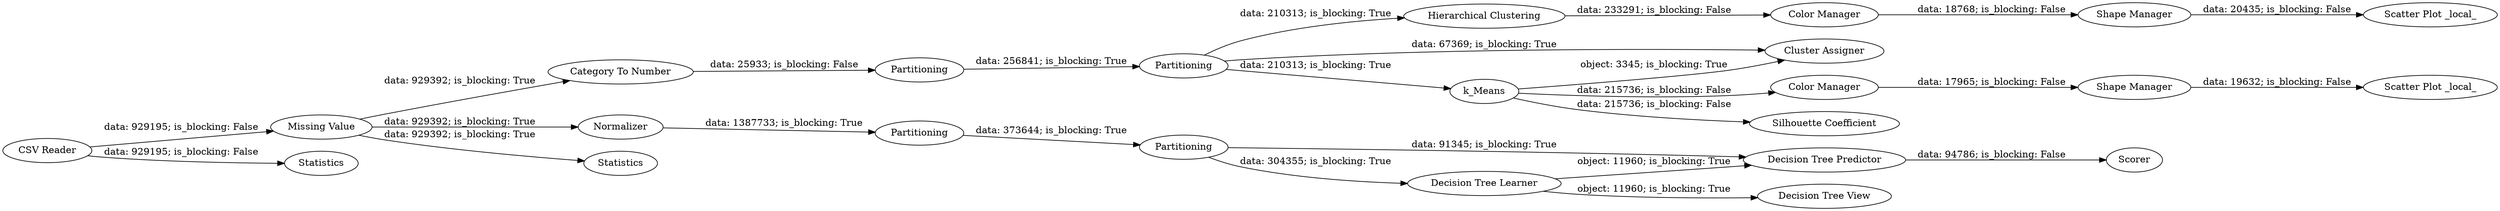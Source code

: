 digraph {
	"3150883484613256272_23" [label="Scatter Plot _local_"]
	"3150883484613256272_17" [label=Partitioning]
	"3150883484613256272_18" [label="Hierarchical Clustering"]
	"3150883484613256272_32" [label="Category To Number"]
	"3150883484613256272_15" [label="Missing Value"]
	"3150883484613256272_35" [label="Scatter Plot _local_"]
	"3150883484613256272_29" [label=Scorer]
	"3150883484613256272_27" [label="Decision Tree Predictor"]
	"3150883484613256272_28" [label="Decision Tree View"]
	"3150883484613256272_24" [label="Silhouette Coefficient"]
	"3150883484613256272_30" [label=Normalizer]
	"3150883484613256272_25" [label=Partitioning]
	"3150883484613256272_14" [label=Statistics]
	"3150883484613256272_37" [label="Shape Manager"]
	"3150883484613256272_19" [label=k_Means]
	"3150883484613256272_36" [label="Color Manager"]
	"3150883484613256272_1" [label="CSV Reader"]
	"3150883484613256272_26" [label="Decision Tree Learner"]
	"3150883484613256272_34" [label=Partitioning]
	"3150883484613256272_33" [label=Partitioning]
	"3150883484613256272_22" [label="Shape Manager"]
	"3150883484613256272_16" [label=Statistics]
	"3150883484613256272_20" [label="Cluster Assigner"]
	"3150883484613256272_21" [label="Color Manager"]
	"3150883484613256272_19" -> "3150883484613256272_20" [label="object: 3345; is_blocking: True"]
	"3150883484613256272_17" -> "3150883484613256272_25" [label="data: 256841; is_blocking: True"]
	"3150883484613256272_15" -> "3150883484613256272_32" [label="data: 929392; is_blocking: True"]
	"3150883484613256272_32" -> "3150883484613256272_17" [label="data: 25933; is_blocking: False"]
	"3150883484613256272_26" -> "3150883484613256272_27" [label="object: 11960; is_blocking: True"]
	"3150883484613256272_19" -> "3150883484613256272_21" [label="data: 215736; is_blocking: False"]
	"3150883484613256272_25" -> "3150883484613256272_19" [label="data: 210313; is_blocking: True"]
	"3150883484613256272_34" -> "3150883484613256272_33" [label="data: 373644; is_blocking: True"]
	"3150883484613256272_18" -> "3150883484613256272_36" [label="data: 233291; is_blocking: False"]
	"3150883484613256272_30" -> "3150883484613256272_34" [label="data: 1387733; is_blocking: True"]
	"3150883484613256272_25" -> "3150883484613256272_20" [label="data: 67369; is_blocking: True"]
	"3150883484613256272_26" -> "3150883484613256272_28" [label="object: 11960; is_blocking: True"]
	"3150883484613256272_27" -> "3150883484613256272_29" [label="data: 94786; is_blocking: False"]
	"3150883484613256272_33" -> "3150883484613256272_27" [label="data: 91345; is_blocking: True"]
	"3150883484613256272_15" -> "3150883484613256272_30" [label="data: 929392; is_blocking: True"]
	"3150883484613256272_37" -> "3150883484613256272_35" [label="data: 20435; is_blocking: False"]
	"3150883484613256272_1" -> "3150883484613256272_14" [label="data: 929195; is_blocking: False"]
	"3150883484613256272_19" -> "3150883484613256272_24" [label="data: 215736; is_blocking: False"]
	"3150883484613256272_21" -> "3150883484613256272_22" [label="data: 17965; is_blocking: False"]
	"3150883484613256272_22" -> "3150883484613256272_23" [label="data: 19632; is_blocking: False"]
	"3150883484613256272_25" -> "3150883484613256272_18" [label="data: 210313; is_blocking: True"]
	"3150883484613256272_15" -> "3150883484613256272_16" [label="data: 929392; is_blocking: True"]
	"3150883484613256272_36" -> "3150883484613256272_37" [label="data: 18768; is_blocking: False"]
	"3150883484613256272_1" -> "3150883484613256272_15" [label="data: 929195; is_blocking: False"]
	"3150883484613256272_33" -> "3150883484613256272_26" [label="data: 304355; is_blocking: True"]
	rankdir=LR
}

